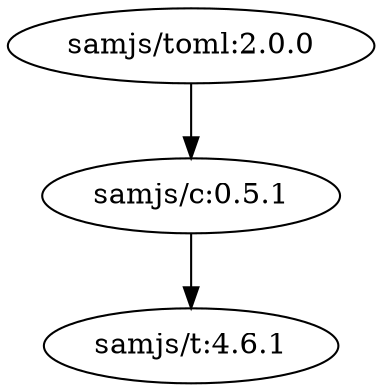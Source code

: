 digraph "samjs/toml:2.0.0" {
    "samjs/toml:2.0.0" -> "samjs/c:0.5.1"
    "samjs/c:0.5.1" -> "samjs/t:4.6.1"
}